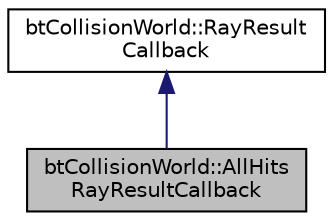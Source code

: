 digraph "btCollisionWorld::AllHitsRayResultCallback"
{
  edge [fontname="Helvetica",fontsize="10",labelfontname="Helvetica",labelfontsize="10"];
  node [fontname="Helvetica",fontsize="10",shape=record];
  Node1 [label="btCollisionWorld::AllHits\lRayResultCallback",height=0.2,width=0.4,color="black", fillcolor="grey75", style="filled", fontcolor="black"];
  Node2 -> Node1 [dir="back",color="midnightblue",fontsize="10",style="solid",fontname="Helvetica"];
  Node2 [label="btCollisionWorld::RayResult\lCallback",height=0.2,width=0.4,color="black", fillcolor="white", style="filled",URL="$structbt_collision_world_1_1_ray_result_callback.html",tooltip="RayResultCallback is used to report new raycast results. "];
}
